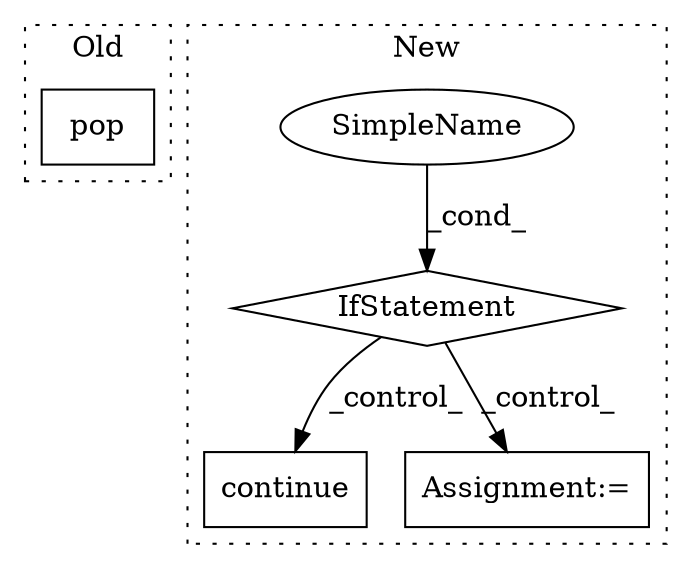 digraph G {
subgraph cluster0 {
1 [label="pop" a="32" s="6067" l="5" shape="box"];
label = "Old";
style="dotted";
}
subgraph cluster1 {
2 [label="continue" a="18" s="8301" l="9" shape="box"];
3 [label="SimpleName" a="42" s="" l="" shape="ellipse"];
4 [label="Assignment:=" a="7" s="8374,8451" l="57,2" shape="box"];
5 [label="IfStatement" a="25" s="8274,8289" l="4,2" shape="diamond"];
label = "New";
style="dotted";
}
3 -> 5 [label="_cond_"];
5 -> 4 [label="_control_"];
5 -> 2 [label="_control_"];
}